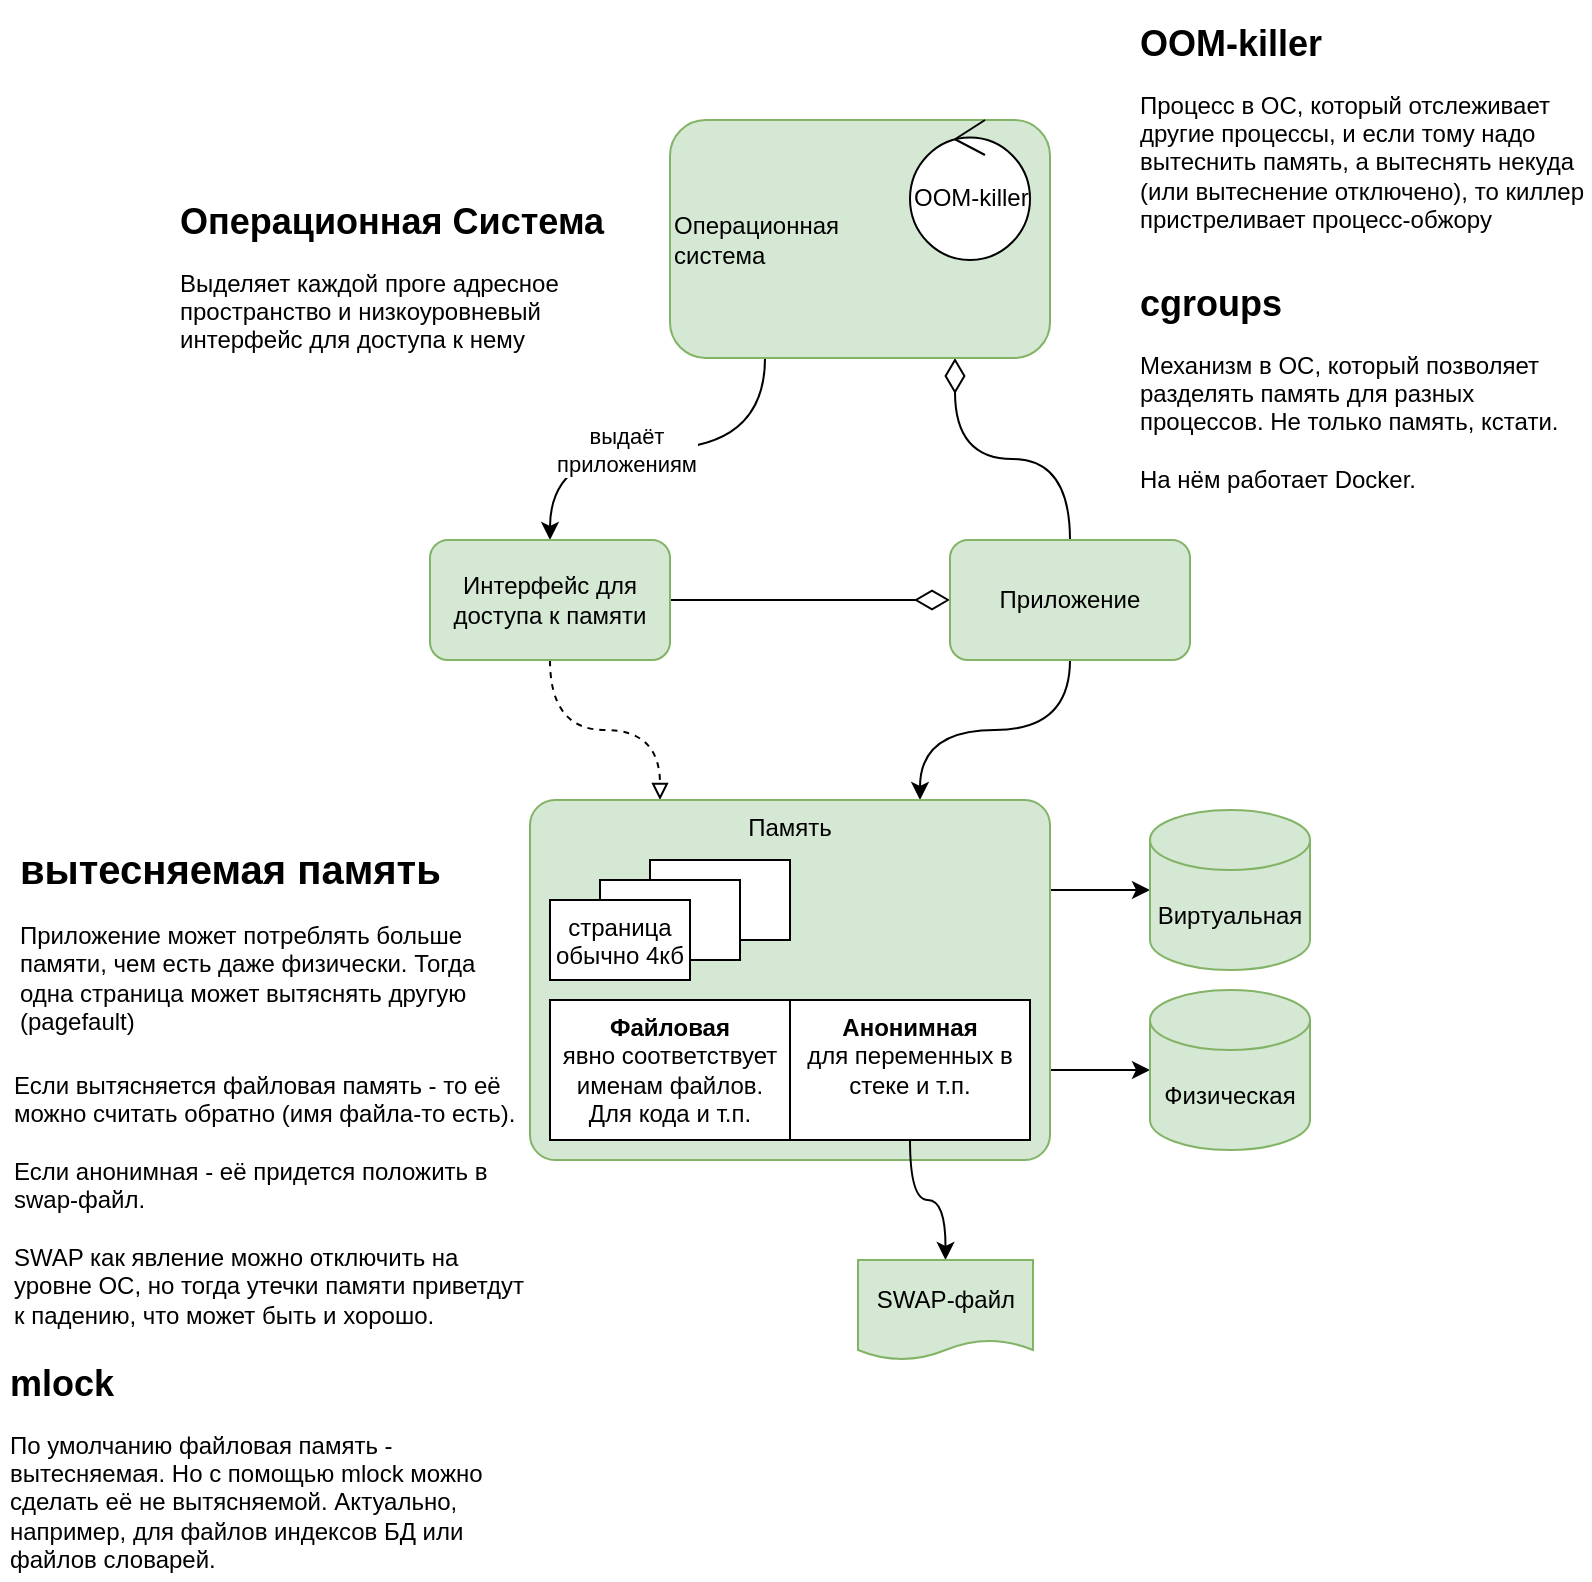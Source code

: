 <mxfile version="14.7.3" type="github">
  <diagram id="ImWpfMLSMGcMEEKTHTEJ" name="Page-1">
    <mxGraphModel dx="1990" dy="1153" grid="1" gridSize="10" guides="1" tooltips="1" connect="1" arrows="1" fold="1" page="1" pageScale="1" pageWidth="850" pageHeight="1100" math="0" shadow="0">
      <root>
        <mxCell id="0" />
        <mxCell id="1" parent="0" />
        <mxCell id="E5qFBSlidN9A068RfuDA-7" value="&lt;h1 style=&quot;font-size: 18px&quot;&gt;Операционная Система&lt;br&gt;&lt;/h1&gt;Выделяет каждой проге адресное пространство и низкоуровневый интерфейс для доступа к нему" style="text;html=1;strokeColor=none;fillColor=none;spacing=5;spacingTop=-20;whiteSpace=wrap;overflow=hidden;rounded=0;" vertex="1" parent="1">
          <mxGeometry x="90" y="299" width="230" height="90" as="geometry" />
        </mxCell>
        <mxCell id="E5qFBSlidN9A068RfuDA-11" style="edgeStyle=orthogonalEdgeStyle;curved=1;rounded=0;orthogonalLoop=1;jettySize=auto;html=1;exitX=0.75;exitY=1;exitDx=0;exitDy=0;startArrow=diamondThin;startFill=0;endArrow=none;endFill=0;startSize=15;" edge="1" parent="1" source="E5qFBSlidN9A068RfuDA-8" target="E5qFBSlidN9A068RfuDA-10">
          <mxGeometry relative="1" as="geometry" />
        </mxCell>
        <mxCell id="E5qFBSlidN9A068RfuDA-14" style="edgeStyle=orthogonalEdgeStyle;curved=1;rounded=0;orthogonalLoop=1;jettySize=auto;html=1;exitX=0.25;exitY=1;exitDx=0;exitDy=0;entryX=0.5;entryY=0;entryDx=0;entryDy=0;" edge="1" parent="1" source="E5qFBSlidN9A068RfuDA-8" target="E5qFBSlidN9A068RfuDA-12">
          <mxGeometry relative="1" as="geometry" />
        </mxCell>
        <mxCell id="E5qFBSlidN9A068RfuDA-16" value="&lt;div&gt;выдаёт &lt;br&gt;&lt;/div&gt;&lt;div&gt;приложениям&lt;/div&gt;" style="edgeLabel;html=1;align=center;verticalAlign=middle;resizable=0;points=[];" vertex="1" connectable="0" parent="E5qFBSlidN9A068RfuDA-14">
          <mxGeometry x="0.157" relative="1" as="geometry">
            <mxPoint as="offset" />
          </mxGeometry>
        </mxCell>
        <mxCell id="E5qFBSlidN9A068RfuDA-8" value="&lt;div&gt;Операционная &lt;br&gt;&lt;/div&gt;&lt;div&gt;система&lt;/div&gt;" style="whiteSpace=wrap;html=1;rounded=1;fillColor=#d5e8d4;strokeColor=#82b366;verticalAlign=middle;align=left;" vertex="1" parent="1">
          <mxGeometry x="340" y="260" width="190" height="119" as="geometry" />
        </mxCell>
        <mxCell id="E5qFBSlidN9A068RfuDA-15" style="edgeStyle=orthogonalEdgeStyle;curved=1;rounded=0;orthogonalLoop=1;jettySize=auto;html=1;exitX=0;exitY=0.5;exitDx=0;exitDy=0;entryX=1;entryY=0.5;entryDx=0;entryDy=0;startArrow=diamondThin;startFill=0;endArrow=none;endFill=0;startSize=15;" edge="1" parent="1" source="E5qFBSlidN9A068RfuDA-10" target="E5qFBSlidN9A068RfuDA-12">
          <mxGeometry relative="1" as="geometry" />
        </mxCell>
        <mxCell id="E5qFBSlidN9A068RfuDA-23" style="edgeStyle=orthogonalEdgeStyle;curved=1;rounded=0;orthogonalLoop=1;jettySize=auto;html=1;exitX=0.5;exitY=1;exitDx=0;exitDy=0;entryX=0.75;entryY=0;entryDx=0;entryDy=0;" edge="1" parent="1" source="E5qFBSlidN9A068RfuDA-10" target="E5qFBSlidN9A068RfuDA-18">
          <mxGeometry relative="1" as="geometry" />
        </mxCell>
        <mxCell id="E5qFBSlidN9A068RfuDA-10" value="Приложение" style="whiteSpace=wrap;html=1;rounded=1;fillColor=#d5e8d4;strokeColor=#82b366;" vertex="1" parent="1">
          <mxGeometry x="480" y="470" width="120" height="60" as="geometry" />
        </mxCell>
        <mxCell id="E5qFBSlidN9A068RfuDA-21" style="edgeStyle=orthogonalEdgeStyle;curved=1;rounded=0;orthogonalLoop=1;jettySize=auto;html=1;exitX=0.5;exitY=1;exitDx=0;exitDy=0;entryX=0.25;entryY=0;entryDx=0;entryDy=0;endArrow=block;endFill=0;dashed=1;" edge="1" parent="1" source="E5qFBSlidN9A068RfuDA-12" target="E5qFBSlidN9A068RfuDA-18">
          <mxGeometry relative="1" as="geometry" />
        </mxCell>
        <mxCell id="E5qFBSlidN9A068RfuDA-12" value="Интерфейс для доступа к памяти" style="whiteSpace=wrap;html=1;rounded=1;fillColor=#d5e8d4;strokeColor=#82b366;" vertex="1" parent="1">
          <mxGeometry x="220" y="470" width="120" height="60" as="geometry" />
        </mxCell>
        <mxCell id="E5qFBSlidN9A068RfuDA-48" style="edgeStyle=orthogonalEdgeStyle;curved=1;rounded=0;orthogonalLoop=1;jettySize=auto;html=1;exitX=1;exitY=0.25;exitDx=0;exitDy=0;entryX=0;entryY=0.5;entryDx=0;entryDy=0;entryPerimeter=0;" edge="1" parent="1" source="E5qFBSlidN9A068RfuDA-18" target="E5qFBSlidN9A068RfuDA-46">
          <mxGeometry relative="1" as="geometry" />
        </mxCell>
        <mxCell id="E5qFBSlidN9A068RfuDA-49" style="edgeStyle=orthogonalEdgeStyle;curved=1;rounded=0;orthogonalLoop=1;jettySize=auto;html=1;exitX=1;exitY=0.75;exitDx=0;exitDy=0;entryX=0;entryY=0.5;entryDx=0;entryDy=0;entryPerimeter=0;" edge="1" parent="1" source="E5qFBSlidN9A068RfuDA-18" target="E5qFBSlidN9A068RfuDA-47">
          <mxGeometry relative="1" as="geometry" />
        </mxCell>
        <mxCell id="E5qFBSlidN9A068RfuDA-18" value="Память" style="whiteSpace=wrap;html=1;rounded=1;fillColor=#d5e8d4;strokeColor=#82b366;verticalAlign=top;align=center;arcSize=7;" vertex="1" parent="1">
          <mxGeometry x="270" y="600" width="260" height="180" as="geometry" />
        </mxCell>
        <mxCell id="E5qFBSlidN9A068RfuDA-19" value="&lt;div&gt;&lt;b&gt;Файловая&lt;/b&gt;&lt;/div&gt;&lt;div&gt;явно соответствует именам файлов. Для кода и т.п.&lt;br&gt;&lt;/div&gt;" style="rounded=0;whiteSpace=wrap;html=1;align=center;verticalAlign=top;" vertex="1" parent="1">
          <mxGeometry x="280" y="700" width="120" height="70" as="geometry" />
        </mxCell>
        <mxCell id="E5qFBSlidN9A068RfuDA-31" style="edgeStyle=orthogonalEdgeStyle;curved=1;rounded=0;orthogonalLoop=1;jettySize=auto;html=1;exitX=0.5;exitY=1;exitDx=0;exitDy=0;entryX=0.5;entryY=0;entryDx=0;entryDy=0;" edge="1" parent="1" source="E5qFBSlidN9A068RfuDA-20" target="E5qFBSlidN9A068RfuDA-33">
          <mxGeometry relative="1" as="geometry">
            <mxPoint x="460" y="810" as="targetPoint" />
          </mxGeometry>
        </mxCell>
        <mxCell id="E5qFBSlidN9A068RfuDA-20" value="&lt;div&gt;&lt;b&gt;Анонимная&lt;/b&gt;&lt;/div&gt;&lt;div&gt;для переменных в стеке и т.п.&lt;br&gt;&lt;/div&gt;" style="rounded=0;whiteSpace=wrap;html=1;align=center;verticalAlign=top;" vertex="1" parent="1">
          <mxGeometry x="400" y="700" width="120" height="70" as="geometry" />
        </mxCell>
        <mxCell id="E5qFBSlidN9A068RfuDA-24" value="&lt;h1 style=&quot;font-size: 20px&quot;&gt;вытесняемая память&lt;br&gt;&lt;/h1&gt;&lt;p&gt;Приложение может потреблять больше памяти, чем есть даже физически. Тогда одна страница может вытяснять другую (pagefault)&lt;br&gt;&lt;/p&gt;" style="text;html=1;strokeColor=none;fillColor=none;spacing=5;spacingTop=-20;whiteSpace=wrap;overflow=hidden;rounded=0;align=left;verticalAlign=top;" vertex="1" parent="1">
          <mxGeometry x="10" y="620" width="250" height="100" as="geometry" />
        </mxCell>
        <mxCell id="E5qFBSlidN9A068RfuDA-27" value="" style="rounded=0;whiteSpace=wrap;html=1;align=center;verticalAlign=top;" vertex="1" parent="1">
          <mxGeometry x="330" y="630" width="70" height="40" as="geometry" />
        </mxCell>
        <mxCell id="E5qFBSlidN9A068RfuDA-29" value="" style="rounded=0;whiteSpace=wrap;html=1;align=center;verticalAlign=top;" vertex="1" parent="1">
          <mxGeometry x="305" y="640" width="70" height="40" as="geometry" />
        </mxCell>
        <mxCell id="E5qFBSlidN9A068RfuDA-28" value="страница обычно 4кб" style="rounded=0;whiteSpace=wrap;html=1;align=center;verticalAlign=top;" vertex="1" parent="1">
          <mxGeometry x="280" y="650" width="70" height="40" as="geometry" />
        </mxCell>
        <mxCell id="E5qFBSlidN9A068RfuDA-33" value="SWAP-файл" style="shape=document;whiteSpace=wrap;html=1;boundedLbl=1;align=center;verticalAlign=middle;size=0.2;fillColor=#d5e8d4;strokeColor=#82b366;" vertex="1" parent="1">
          <mxGeometry x="434" y="830" width="87.5" height="50" as="geometry" />
        </mxCell>
        <mxCell id="E5qFBSlidN9A068RfuDA-34" value="&lt;div&gt;Если вытясняется файловая память - то её можно считать обратно (имя файла-то есть). &lt;br&gt;&lt;/div&gt;&lt;div&gt;&lt;br&gt;&lt;/div&gt;&lt;div&gt;Если анонимная - её придется положить в swap-файл. &lt;br&gt;&lt;/div&gt;&lt;div&gt;&lt;br&gt;&lt;/div&gt;&lt;div&gt;SWAP как явление можно отключить на уровне ОС, но тогда утечки памяти приветдут к падению, что может быть и хорошо.&lt;/div&gt;" style="text;html=1;strokeColor=none;fillColor=none;align=left;verticalAlign=middle;whiteSpace=wrap;rounded=0;" vertex="1" parent="1">
          <mxGeometry x="10" y="730" width="260" height="140" as="geometry" />
        </mxCell>
        <mxCell id="E5qFBSlidN9A068RfuDA-35" value="&lt;h1 style=&quot;font-size: 18px&quot;&gt;mlock&lt;br&gt;&lt;/h1&gt;&lt;p&gt;По умолчанию файловая память - вытесняемая. Но с помощью mlock можно сделать её не вытясняемой. Актуально, например, для файлов индексов БД или файлов словарей.&lt;br&gt;&lt;/p&gt;" style="text;html=1;strokeColor=none;fillColor=none;spacing=5;spacingTop=-20;whiteSpace=wrap;overflow=hidden;rounded=0;align=left;verticalAlign=top;" vertex="1" parent="1">
          <mxGeometry x="5" y="880" width="260" height="110" as="geometry" />
        </mxCell>
        <mxCell id="E5qFBSlidN9A068RfuDA-36" value="OOM-killer" style="ellipse;shape=umlControl;whiteSpace=wrap;html=1;align=left;verticalAlign=middle;" vertex="1" parent="1">
          <mxGeometry x="460" y="260" width="60" height="70" as="geometry" />
        </mxCell>
        <mxCell id="E5qFBSlidN9A068RfuDA-42" value="&lt;h1 style=&quot;font-size: 18px&quot;&gt;OOM-killer&lt;br&gt;&lt;/h1&gt;Процесс в ОС, который отслеживает другие процессы, и если тому надо вытеснить память, а вытеснять некуда (или вытеснение отключено), то киллер пристреливает процесс-обжору" style="text;html=1;strokeColor=none;fillColor=none;spacing=5;spacingTop=-20;whiteSpace=wrap;overflow=hidden;rounded=0;" vertex="1" parent="1">
          <mxGeometry x="570" y="210" width="230" height="111" as="geometry" />
        </mxCell>
        <mxCell id="E5qFBSlidN9A068RfuDA-46" value="Виртуальная" style="shape=cylinder3;whiteSpace=wrap;html=1;boundedLbl=1;backgroundOutline=1;size=15;align=center;verticalAlign=middle;fillColor=#d5e8d4;strokeColor=#82b366;" vertex="1" parent="1">
          <mxGeometry x="580" y="605" width="80" height="80" as="geometry" />
        </mxCell>
        <mxCell id="E5qFBSlidN9A068RfuDA-47" value="Физическая" style="shape=cylinder3;whiteSpace=wrap;html=1;boundedLbl=1;backgroundOutline=1;size=15;align=center;verticalAlign=middle;fillColor=#d5e8d4;strokeColor=#82b366;" vertex="1" parent="1">
          <mxGeometry x="580" y="695" width="80" height="80" as="geometry" />
        </mxCell>
        <mxCell id="E5qFBSlidN9A068RfuDA-50" value="&lt;h1 style=&quot;font-size: 18px&quot;&gt;cgroups&lt;br&gt;&lt;/h1&gt;&lt;div&gt;Механизм в ОС, который позволяет разделять память для разных процессов. Не только память, кстати.&lt;/div&gt;&lt;div&gt;&lt;br&gt;&lt;/div&gt;&lt;div&gt;На нём работает Docker.&lt;br&gt;&lt;/div&gt;" style="text;html=1;strokeColor=none;fillColor=none;spacing=5;spacingTop=-20;whiteSpace=wrap;overflow=hidden;rounded=0;" vertex="1" parent="1">
          <mxGeometry x="570" y="340" width="230" height="111" as="geometry" />
        </mxCell>
      </root>
    </mxGraphModel>
  </diagram>
</mxfile>
